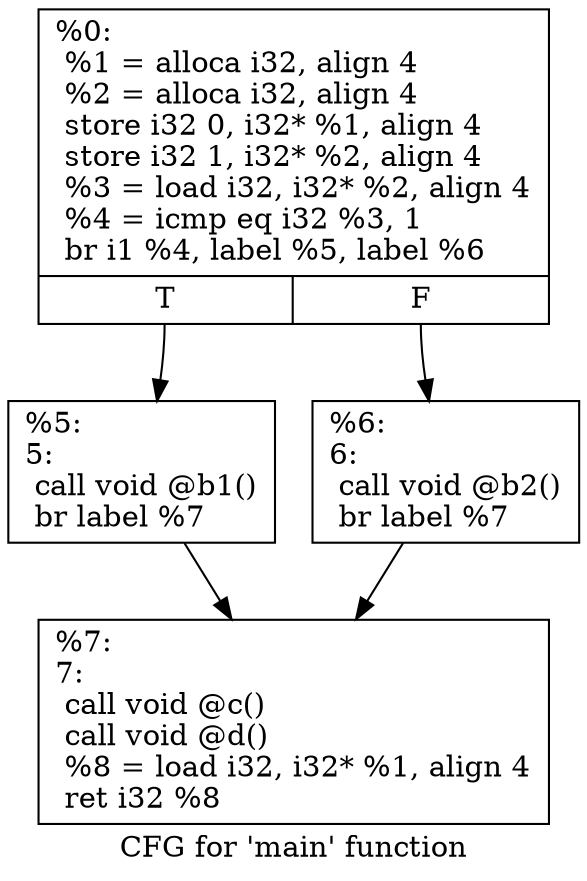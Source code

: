 digraph "CFG for 'main' function" {
	label="CFG for 'main' function";

	Node0x13dda40 [shape=record,label="{%0:\l  %1 = alloca i32, align 4\l  %2 = alloca i32, align 4\l  store i32 0, i32* %1, align 4\l  store i32 1, i32* %2, align 4\l  %3 = load i32, i32* %2, align 4\l  %4 = icmp eq i32 %3, 1\l  br i1 %4, label %5, label %6\l|{<s0>T|<s1>F}}"];
	Node0x13dda40:s0 -> Node0x13ddc00;
	Node0x13dda40:s1 -> Node0x13ddc50;
	Node0x13ddc00 [shape=record,label="{%5:\l5:                                                \l  call void @b1()\l  br label %7\l}"];
	Node0x13ddc00 -> Node0x13ddca0;
	Node0x13ddc50 [shape=record,label="{%6:\l6:                                                \l  call void @b2()\l  br label %7\l}"];
	Node0x13ddc50 -> Node0x13ddca0;
	Node0x13ddca0 [shape=record,label="{%7:\l7:                                                \l  call void @c()\l  call void @d()\l  %8 = load i32, i32* %1, align 4\l  ret i32 %8\l}"];
}
